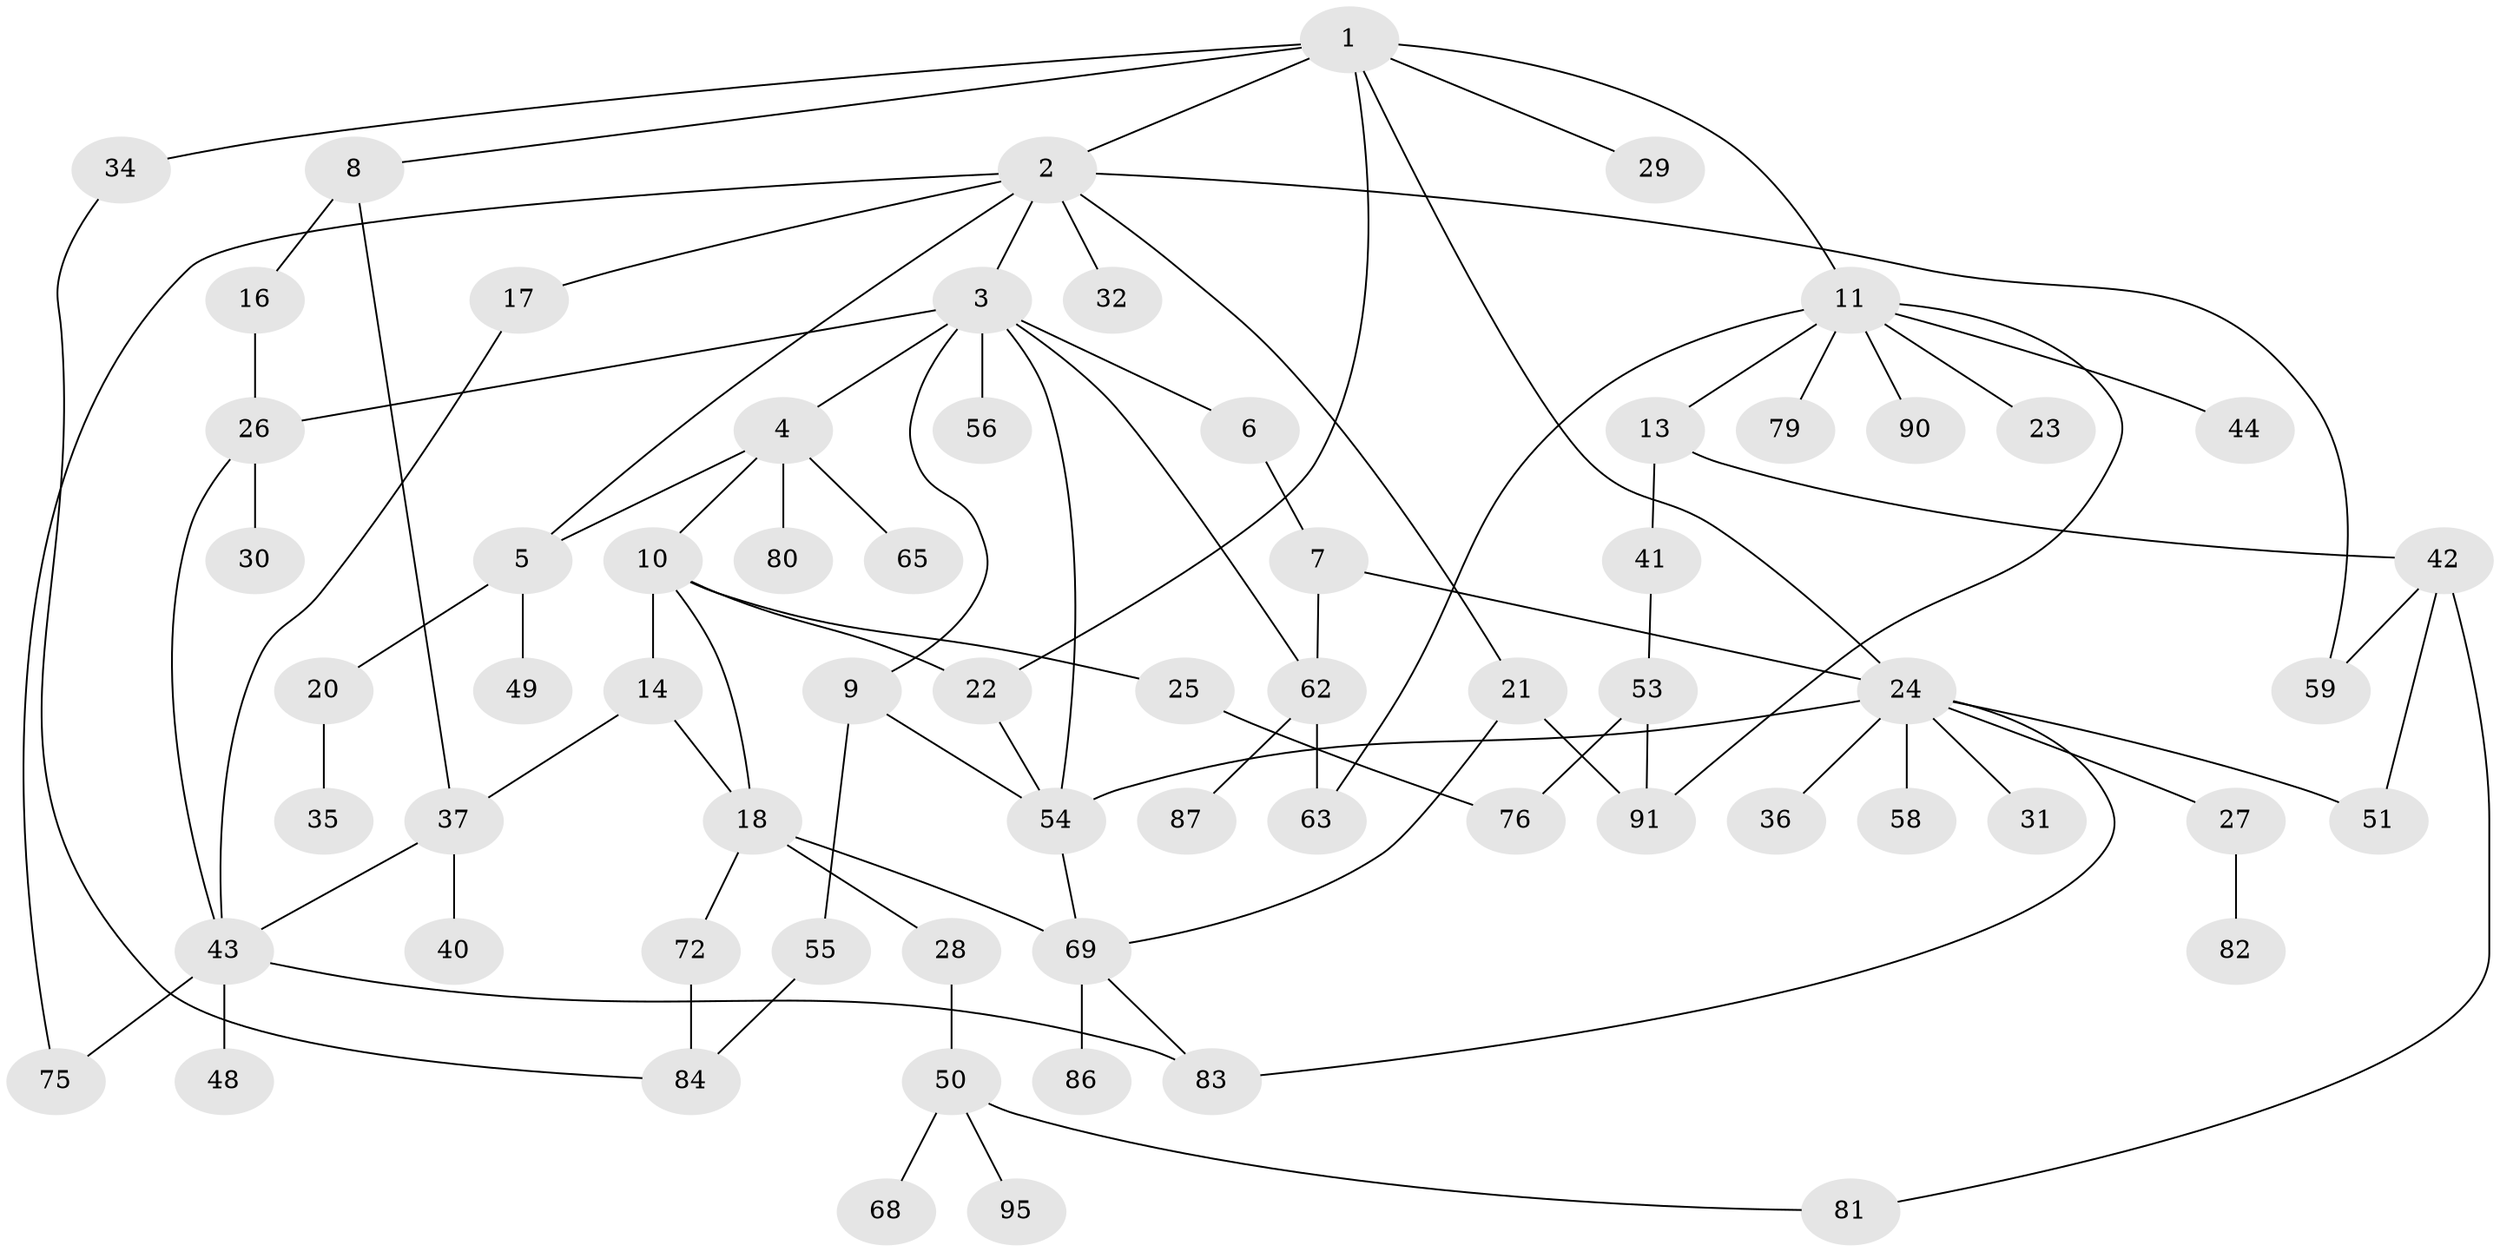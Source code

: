 // original degree distribution, {6: 0.02, 8: 0.02, 7: 0.02, 4: 0.08, 3: 0.2, 5: 0.04, 2: 0.34, 1: 0.28}
// Generated by graph-tools (version 1.1) at 2025/11/02/21/25 10:11:06]
// undirected, 67 vertices, 92 edges
graph export_dot {
graph [start="1"]
  node [color=gray90,style=filled];
  1 [super="+19"];
  2 [super="+73"];
  3 [super="+52"];
  4 [super="+61"];
  5 [super="+33"];
  6 [super="+47"];
  7;
  8 [super="+15"];
  9;
  10 [super="+96"];
  11 [super="+12"];
  13;
  14 [super="+45"];
  16;
  17;
  18 [super="+94"];
  20;
  21 [super="+39"];
  22 [super="+78"];
  23;
  24 [super="+46"];
  25 [super="+93"];
  26 [super="+85"];
  27;
  28;
  29 [super="+74"];
  30;
  31 [super="+99"];
  32 [super="+38"];
  34;
  35;
  36;
  37 [super="+88"];
  40;
  41 [super="+57"];
  42 [super="+70"];
  43 [super="+64"];
  44;
  48 [super="+60"];
  49;
  50 [super="+100"];
  51;
  53 [super="+89"];
  54 [super="+67"];
  55 [super="+66"];
  56;
  58;
  59;
  62 [super="+77"];
  63;
  65;
  68;
  69 [super="+71"];
  72;
  75;
  76;
  79;
  80 [super="+97"];
  81;
  82;
  83;
  84 [super="+98"];
  86;
  87;
  90;
  91 [super="+92"];
  95;
  1 -- 2;
  1 -- 8;
  1 -- 11;
  1 -- 22;
  1 -- 29;
  1 -- 24;
  1 -- 34;
  2 -- 3;
  2 -- 5;
  2 -- 17;
  2 -- 21;
  2 -- 32;
  2 -- 75;
  2 -- 59;
  3 -- 4;
  3 -- 6;
  3 -- 9;
  3 -- 26;
  3 -- 54;
  3 -- 56;
  3 -- 62;
  4 -- 10;
  4 -- 65;
  4 -- 80;
  4 -- 5;
  5 -- 20;
  5 -- 49;
  6 -- 7;
  7 -- 62;
  7 -- 24;
  8 -- 37;
  8 -- 16;
  9 -- 54;
  9 -- 55;
  10 -- 14;
  10 -- 18;
  10 -- 25;
  10 -- 22;
  11 -- 63;
  11 -- 91;
  11 -- 23;
  11 -- 90;
  11 -- 44;
  11 -- 13;
  11 -- 79;
  13 -- 41;
  13 -- 42;
  14 -- 37;
  14 -- 18;
  16 -- 26;
  17 -- 43;
  18 -- 28;
  18 -- 72;
  18 -- 69;
  20 -- 35;
  21 -- 69;
  21 -- 91;
  22 -- 54;
  24 -- 27;
  24 -- 31;
  24 -- 36;
  24 -- 51;
  24 -- 83;
  24 -- 54;
  24 -- 58;
  25 -- 76;
  26 -- 30;
  26 -- 43;
  27 -- 82;
  28 -- 50;
  34 -- 84;
  37 -- 40;
  37 -- 43;
  41 -- 53;
  42 -- 59;
  42 -- 81;
  42 -- 51;
  43 -- 48;
  43 -- 83;
  43 -- 75;
  50 -- 68;
  50 -- 95;
  50 -- 81;
  53 -- 76;
  53 -- 91;
  54 -- 69;
  55 -- 84;
  62 -- 63;
  62 -- 87;
  69 -- 83;
  69 -- 86;
  72 -- 84;
}
